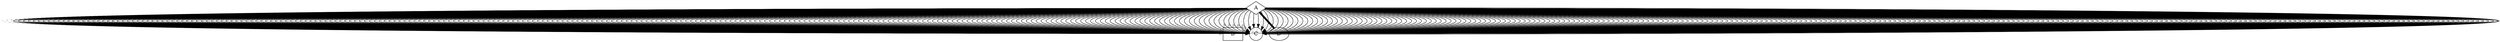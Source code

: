digraph test1 {

  A [shape=diamond]
  B [shape=box]
  C [shape=circle]

  A -> B [style=dashed, color=grey]
  A ->   C [shape=circle]

  A -> B [style=dashed, color=grey]
  A ->   C [shape=circle]

  A -> B [style=dashed, color=grey]
  A ->   C [shape=circle]

  A -> B [style=dashed, color=grey]
  A ->   C [shape=circle]

  A -> B [style=dashed, color=grey]
  A ->   C [shape=circle]

  A -> B [style=dashed, color=grey]
  A ->   C [shape=circle]

  A -> B [style=dashed, color=grey]
  A ->   C [shape=circle]

  A -> B [style=dashed, color=grey]
  A ->   C [shape=circle]

  A -> B [style=dashed, color=grey]
  A ->   C [shape=circle]

  A -> B [style=dashed, color=grey]
  A ->   C [shape=circle]

  A -> B [style=dashed, color=grey]
  A ->   C [shape=circle]

  A -> B [style=dashed, color=grey]
  A ->   C [shape=circle]

  A -> B [style=dashed, color=grey]
  A ->   C [shape=circle]

  A -> B [style=dashed, color=grey]
  A ->   C [shape=circle]

  A -> B [style=dashed, color=grey]
  A ->   C [shape=circle]

  A -> B [style=dashed, color=grey]
  A ->   C [shape=circle]

  A -> B [style=dashed, color=grey]
  A ->   C [shape=circle]

  A -> B [style=dashed, color=grey]
  A ->   C [shape=circle]

  A -> B [style=dashed, color=grey]
  A ->   C [shape=circle]

  A -> B [style=dashed, color=grey]
  A ->   C [shape=circle]

  A -> B [style=dashed, color=grey]
  A ->   C [shape=circle]

  A -> B [style=dashed, color=grey]
  A ->   C [shape=circle]

  A -> B [style=dashed, color=grey]
  A ->   C [shape=circle]

  A -> B [style=dashed, color=grey]
  A ->   C [shape=circle]

  A -> B [style=dashed, color=grey]
  A ->   C [shape=circle]

  A -> B [style=dashed, color=grey]
  A ->   C [shape=circle]

  A -> B [style=dashed, color=grey]
  A ->   C [shape=circle]

  A -> B [style=dashed, color=grey]
  A ->   C [shape=circle]

  A -> B [style=dashed, color=grey]
  A ->   C [shape=circle]

  A -> B [style=dashed, color=grey]
  A ->   C [shape=circle]

  A -> B [style=dashed, color=grey]
  A ->   C [shape=circle]

  A -> B [style=dashed, color=grey]
  A ->   C [shape=circle]

  A -> B [style=dashed, color=grey]
  A ->   C [shape=circle]

  A -> B [style=dashed, color=grey]
  A ->   C [shape=circle]

  A -> B [style=dashed, color=grey]
  A ->   C [shape=circle]

  A -> B [style=dashed, color=grey]
  A ->   C [shape=circle]

  A -> B [style=dashed, color=grey]
  A ->   C [shape=circle]

  A -> B [style=dashed, color=grey]
  A ->   C [shape=circle]

  A -> B [style=dashed, color=grey]
  A ->   C [shape=circle]

  A -> B [style=dashed, color=grey]
  A ->   C [shape=circle]

  A -> B [style=dashed, color=grey]
  A ->   C [shape=circle]

  A -> B [style=dashed, color=grey]
  A ->   C [shape=circle]

  A -> B [style=dashed, color=grey]
  A ->   C [shape=circle]

  A -> B [style=dashed, color=grey]
  A ->   C [shape=circle]

  A -> B [style=dashed, color=grey]
  A ->   C [shape=circle]

  A -> B [style=dashed, color=grey]
  A ->   C [shape=circle]

  A -> B [style=dashed, color=grey]
  A ->   C [shape=circle]

  A -> B [style=dashed, color=grey]
  A ->   C [shape=circle]

  A -> B [style=dashed, color=grey]
  A ->   C [shape=circle]

  A -> B [style=dashed, color=grey]
  A ->   C [shape=circle]

  A -> B [style=dashed, color=grey]
  A ->   C [shape=circle]

  A -> B [style=dashed, color=grey]
  A ->   C [shape=circle]

  A -> B [style=dashed, color=grey]
  A ->   C [shape=circle]

  A -> B [style=dashed, color=grey]
  A ->   C [shape=circle]

  A -> B [style=dashed, color=grey]
  A ->   C [shape=circle]

  A -> B [style=dashed, color=grey]
  A ->   C [shape=circle]

  A -> B [style=dashed, color=grey]
  A ->   C [shape=circle]

  A -> B [style=dashed, color=grey]
  A ->   C [shape=circle]

  A -> B [style=dashed, color=grey]
  A ->   C [shape=circle]

  A -> B [style=dashed, color=grey]
  A ->   C [shape=circle]

  A -> B [style=dashed, color=grey]
  A ->   C [shape=circle]

  A -> B [style=dashed, color=grey]
  A ->   C [shape=circle]

  A -> B [style=dashed, color=grey]
  A ->   C [shape=circle]

  A -> B [style=dashed, color=grey]
  A ->   C [shape=circle]

  A -> B [style=dashed, color=grey]
  A ->   C [shape=circle]

  A -> B [style=dashed, color=grey]
  A ->   C [shape=circle]

  A -> B [style=dashed, color=grey]
  A ->   C [shape=circle]

  A -> B [style=dashed, color=grey]
  A ->   C [shape=circle]

  A -> B [style=dashed, color=grey]
  A ->   C [shape=circle]

  A -> B [style=dashed, color=grey]
  A ->   C [shape=circle]

  A -> B [style=dashed, color=grey]
  A ->   C [shape=circle]

  A -> B [style=dashed, color=grey]
  A ->   C [shape=circle]

  A -> B [style=dashed, color=grey]
  A ->   C [shape=circle]

  A -> B [style=dashed, color=grey]
  A ->   C [shape=circle]

  A -> B [style=dashed, color=grey]
  A ->   C [shape=circle]

  A -> B [style=dashed, color=grey]
  A ->   C [shape=circle]

  A -> B [style=dashed, color=grey]
  A ->   C [shape=circle]

  A -> B [style=dashed, color=grey]
  A ->   C [shape=circle]

  A -> B [style=dashed, color=grey]
  A ->   C [shape=circle]

  A -> B [style=dashed, color=grey]
  A ->   C [shape=circle]

  A -> B [style=dashed, color=grey]
  A ->   C [shape=circle]

  A -> B [style=dashed, color=grey]
  A ->   C [shape=circle]

  A -> B [style=dashed, color=grey]
  A ->   C [shape=circle]

  A -> B [style=dashed, color=grey]
  A ->   C [shape=circle]

  A -> B [style=dashed, color=grey]
  A ->   C [shape=circle]

  A -> B [style=dashed, color=grey]
  A ->   C [shape=circle]

  A -> B [style=dashed, color=grey]
  A ->   C [shape=circle]

  A -> B [style=dashed, color=grey]
  A ->   C [shape=circle]

  A -> B [style=dashed, color=grey]
  A ->   C [shape=circle]

  A -> B [style=dashed, color=grey]
  A ->   C [shape=circle]

  A -> B [style=dashed, color=grey]
  A ->   C [shape=circle]

  A -> B [style=dashed, color=grey]
  A ->   C [shape=circle]

  A -> B [style=dashed, color=grey]
  A ->   C [shape=circle]

  A -> B [style=dashed, color=grey]
  A ->   C [shape=circle]

  A -> B [style=dashed, color=grey]
  A ->   C [shape=circle]

  A -> B [style=dashed, color=grey]
  A ->   C [shape=circle]

  A -> B [style=dashed, color=grey]
  A ->   C [shape=circle]

  A -> B [style=dashed, color=grey]
  A ->   C [shape=circle]

  A -> B [style=dashed, color=grey]
  A ->   C [shape=circle]

  A -> B [style=dashed, color=grey]
  A ->   C [shape=circle]

  A -> B [style=dashed, color=grey]
  A ->   C [shape=circle]

  A -> B [style=dashed, color=grey]
  A ->   C [shape=circle]

  A -> B [style=dashed, color=grey]
  A ->   C [shape=circle]

  A -> B [style=dashed, color=grey]
  A ->   C [shape=circle]

  A -> B [style=dashed, color=grey]
  A ->   C [shape=circle]

  A -> B [style=dashed, color=grey]
  A ->   C [shape=circle]

  A -> B [style=dashed, color=grey]
  A ->   C [shape=circle]

  A -> B [style=dashed, color=grey]
  A ->   C [shape=circle]

  A -> B [style=dashed, color=grey]
  A ->   C [shape=circle]

  A -> B [style=dashed, color=grey]
  A ->   C [shape=circle]

  A -> B [style=dashed, color=grey]
  A ->   C [shape=circle]

  A -> B [style=dashed, color=grey]
  A ->   C [shape=circle]

  A -> B [style=dashed, color=grey]
  A ->   C [shape=circle]

  A -> B [style=dashed, color=grey]
  A ->   C [shape=circle]

  A -> B [style=dashed, color=grey]
  A ->   C [shape=circle]

  A -> B [style=dashed, color=grey]
  A ->   C [shape=circle]

  A -> B [style=dashed, color=grey]
  A ->   C [shape=circle]

  A -> B [style=dashed, color=grey]
  A ->   C [shape=circle]

  A -> B [style=dashed, color=grey]
  A ->   C [shape=circle]

  A -> B [style=dashed, color=grey]
  A ->   C [shape=circle]

  A -> B [style=dashed, color=grey]
  A ->   C [shape=circle]

  A -> B [style=dashed, color=grey]
  A ->   C [shape=circle]

  A -> B [style=dashed, color=grey]
  A ->   C [shape=circle]

  A -> B [style=dashed, color=grey]
  A ->   C [shape=circle]

  A -> B [style=dashed, color=grey]
  A ->   C [shape=circle]

  A -> B [style=dashed, color=grey]
  A ->   C [shape=circle]

  A -> B [style=dashed, color=grey]
  A ->   C [shape=circle]

  A -> B [style=dashed, color=grey]
  A ->   C [shape=circle]

  A -> B [style=dashed, color=grey]
  A ->   C [shape=circle]

  A -> B [style=dashed, color=grey]
  A ->   C [shape=circle]

  A -> B [style=dashed, color=grey]
  A ->   C [shape=circle]

  A -> B [style=dashed, color=grey]
  A ->   C [shape=circle]

  A -> B [style=dashed, color=grey]
  A ->   C [shape=circle]

  A -> B [style=dashed, color=grey]
  A ->   C [shape=circle]

  A -> B [style=dashed, color=grey]
  A ->   C [shape=circle]

  A -> B [style=dashed, color=grey]
  A ->   C [shape=circle]

  A -> B [style=dashed, color=grey]
  A ->   C [shape=circle]

  A -> B [style=dashed, color=grey]
  A ->   C [shape=circle]

  A -> B [style=dashed, color=grey]
  A ->   C [shape=circle]

  A -> B [style=dashed, color=grey]
  A ->   C [shape=circle]

  A -> B [style=dashed, color=grey]
  A ->   C [shape=circle]

  A -> B [style=dashed, color=grey]
  A ->   C [shape=circle]

  A -> B [style=dashed, color=grey]
  A ->   C [shape=circle]

  A -> B [style=dashed, color=grey]
  A ->   C [shape=circle]

  A -> B [style=dashed, color=grey]
  A ->   C [shape=circle]

  A -> B [style=dashed, color=grey]
  A ->   C [shape=circle]

  A -> B [style=dashed, color=grey]
  A ->   C [shape=circle]

  A -> B [style=dashed, color=grey]
  A ->   C [shape=circle]

  A -> B [style=dashed, color=grey]
  A ->   C [shape=circle]

  A -> B [style=dashed, color=grey]
  A ->   C [shape=circle]

  A -> B [style=dashed, color=grey]
  A ->   C [shape=circle]

  A -> B [style=dashed, color=grey]
  A ->   C [shape=circle]

  A -> B [style=dashed, color=grey]
  A ->   C [shape=circle]

  A -> B [style=dashed, color=grey]
  A ->   C [shape=circle]

  A -> B [style=dashed, color=grey]
  A ->   C [shape=circle]

  A -> B [style=dashed, color=grey]
  A ->   C [shape=circle]

  A -> B [style=dashed, color=grey]
  A ->   C [shape=circle]

  A -> B [style=dashed, color=grey]
  A ->   C [shape=circle]

  A -> B [style=dashed, color=grey]
  A ->   C [shape=circle]

  A -> B [style=dashed, color=grey]
  A ->   C [shape=circle]

  A -> B [style=dashed, color=grey]
  A ->   C [shape=circle]

  A -> B [style=dashed, color=grey]
  A ->   C [shape=circle]

  A -> B [style=dashed, color=grey]
  A ->   C [shape=circle]

  A -> B [style=dashed, color=grey]
  A ->   C [shape=circle]

  A -> B [style=dashed, color=grey]
  A ->   C [shape=circle]

  A -> B [style=dashed, color=grey]
  A ->   C [shape=circle]

  A -> B [style=dashed, color=grey]
  A ->   C [shape=circle]

  A -> B [style=dashed, color=grey]
  A ->   C [shape=circle]

  A -> B [style=dashed, color=grey]
  A ->   C [shape=circle]

  A -> B [style=dashed, color=grey]
  A ->   C [shape=circle]

  A -> B [style=dashed, color=grey]
  A ->   C [shape=circle]

  A -> B [style=dashed, color=grey]
  A ->   C [shape=circle]

  A -> B [style=dashed, color=grey]
  A ->   C [shape=circle]

  A -> B [style=dashed, color=grey]
  A ->   C [shape=circle]

  A -> B [style=dashed, color=grey]
  A ->   C [shape=circle]

  A -> B [style=dashed, color=grey]
  A ->   C [shape=circle]

  A -> B [style=dashed, color=grey]
  A ->   C [shape=circle]

  A -> B [style=dashed, color=grey]
  A ->   C [shape=circle]

  A -> B [style=dashed, color=grey]
  A ->   C [shape=circle]

  A -> B [style=dashed, color=grey]
  A ->   C [shape=circle]

  A -> B [style=dashed, color=grey]
  A ->   C [shape=circle]

  A -> B [style=dashed, color=grey]
  A ->   C [shape=circle]

  A -> B [style=dashed, color=grey]
  A ->   C [shape=circle]

  A -> B [style=dashed, color=grey]
  A ->   C [shape=circle]

  A -> B [style=dashed, color=grey]
  A ->   C [shape=circle]

  A -> B [style=dashed, color=grey]
  A ->   C [shape=circle]

  A -> B [style=dashed, color=grey]
  A ->   C [shape=circle]

  A -> B [style=dashed, color=grey]
  A ->   C [shape=circle]

  A -> B [style=dashed, color=grey]
  A ->   C [shape=circle]

  A -> B [style=dashed, color=grey]
  A ->   C [shape=circle]

  A -> B [style=dashed, color=grey]
  A ->   C [shape=circle]

  A -> B [style=dashed, color=grey]
  A ->   C [shape=circle]

  A -> B [style=dashed, color=grey]
  A ->   C [shape=circle]

  A -> B [style=dashed, color=grey]
  A ->   C [shape=circle]

  A -> B [style=dashed, color=grey]
  A ->   C [shape=circle]

  A -> B [style=dashed, color=grey]
  A ->   C [shape=circle]

  A -> B [style=dashed, color=grey]
  A ->   C [shape=circle]

  A -> B [style=dashed, color=grey]
  A ->   C [shape=circle]

  A -> B [style=dashed, color=grey]
  A ->   C [shape=circle]

  A -> B [style=dashed, color=grey]
  A ->   C [shape=circle]

  A -> B [style=dashed, color=grey]
  A ->   C [shape=circle]

  A -> B [style=dashed, color=grey]
  A ->   C [shape=circle]

  A -> B [style=dashed, color=grey]
  A ->   C [shape=circle]

  A -> B [style=dashed, color=grey]
  A ->   C [shape=circle]

  A -> B [style=dashed, color=grey]
  A ->   C [shape=circle]

  A -> B [style=dashed, color=grey]
  A ->   C [shape=circle]

  A -> B [style=dashed, color=grey]
  A ->   C [shape=circle]

  A -> B [style=dashed, color=grey]
  A ->   C [shape=circle]

  A -> B [style=dashed, color=grey]
  A ->   C [shape=circle]

  A -> B [style=dashed, color=grey]
  A ->   C [shape=circle]

  A -> B [style=dashed, color=grey]
  A ->   C [shape=circle]

  A -> B [style=dashed, color=grey]
  A ->   C [shape=circle]

  A -> B [style=dashed, color=grey]
  A ->   C [shape=circle]

  A -> B [style=dashed, color=grey]
  A ->   C [shape=circle]

  A -> B [style=dashed, color=grey]
  A ->   C [shape=circle]

  A -> B [style=dashed, color=grey]
  A ->   C [shape=circle]

  A -> B [style=dashed, color=grey]
  A ->   C [shape=circle]

  A -> B [style=dashed, color=grey]
  A ->   C [shape=circle]

  A -> B [style=dashed, color=grey]
  A ->   C [shape=circle]

  A -> B [style=dashed, color=grey]
  A ->   C [shape=circle]

  A -> B [style=dashed, color=grey]
  A ->   C [shape=circle]

  A -> B [style=dashed, color=grey]
  A ->   C [shape=circle]

  A -> B [style=dashed, color=grey]
  A ->   C [shape=circle]

  A -> B [style=dashed, color=grey]
  A ->   C [shape=circle]

  A -> B [style=dashed, color=grey]
  A ->   C [shape=circle]

  A -> B [style=dashed, color=grey]
  A ->   C [shape=circle]

  A -> B [style=dashed, color=grey]
  A ->   C [shape=circle]

  A -> B [style=dashed, color=grey]
  A ->   C [shape=circle]

  A -> B [style=dashed, color=grey]
  A ->   C [shape=circle]

  A -> B [style=dashed, color=grey]
  A ->   C [shape=circle]

  A -> B [style=dashed, color=grey]
  A ->   C [shape=circle]

  A -> B [style=dashed, color=grey]
  A ->   C [shape=circle]

  A -> B [style=dashed, color=grey]
  A ->   C [shape=circle]

  A -> B [style=dashed, color=grey]
  A ->   C [shape=circle]

  A -> B [style=dashed, color=grey]
  A ->   C [shape=circle]

  A -> B [style=dashed, color=grey]
  A ->   C [shape=circle]

  A -> B [style=dashed, color=grey]
  A ->   C [shape=circle]

  A -> B [style=dashed, color=grey]
  A ->   C [shape=circle]

  A -> B [style=dashed, color=grey]
  A ->   C [shape=circle]

  A -> B [style=dashed, color=grey]
  A ->   C [shape=circle]

  A -> B [style=dashed, color=grey]
  A ->   C [shape=circle]

  A -> B [style=dashed, color=grey]
  A ->   C [shape=circle]

  A -> B [style=dashed, color=grey]
  A ->   C [shape=circle]

  A -> B [style=dashed, color=grey]
  A ->   C [shape=circle]

  A -> B [style=dashed, color=grey]
  A ->   C [shape=circle]

  A -> B [style=dashed, color=grey]
  A ->   C [shape=circle]

  A -> B [style=dashed, color=grey]
  A ->   C [shape=circle]

  A -> B [style=dashed, color=grey]
  A ->   C [shape=circle]

  A -> B [style=dashed, color=grey]
  A ->   C [shape=circle]

  A -> B [style=dashed, color=grey]
  A ->   C [shape=circle]

  A -> B [style=dashed, color=grey]
  A ->   C [shape=circle]

  A -> B [style=dashed, color=grey]
  A ->   C [shape=circle]

  A -> B [style=dashed, color=grey]
  A ->   C [shape=circle]

  A -> B [style=dashed, color=grey]
  A ->   C [shape=circle]

  A -> B [style=dashed, color=grey]
  A ->   C [shape=circle]

  A -> B [style=dashed, color=grey]
  A ->   C [shape=circle]

  A -> B [style=dashed, color=grey]
  A ->   C [shape=circle]

  A -> B [style=dashed, color=grey]
  A ->   C [shape=circle]

  A -> B [style=dashed, color=grey]
  A ->   C [shape=circle]

  A -> B [style=dashed, color=grey]
  A ->   C [shape=circle]

  A -> B [style=dashed, color=grey]
  A ->   C [shape=circle]

  A -> B [style=dashed, color=grey]
  A ->   C [shape=circle]

  A -> B [style=dashed, color=grey]
  A ->   C [shape=circle]

  A -> B [style=dashed, color=grey]
  A ->   C [shape=circle]

  A -> B [style=dashed, color=grey]
  A ->   C [shape=circle]

  A -> B [style=dashed, color=grey]
  A ->   C [shape=circle]

  A -> B [style=dashed, color=grey]
  A ->   C [shape=circle]

  A -> B [style=dashed, color=grey]
  A ->   C [shape=circle]

  A -> B [style=dashed, color=grey]
  A ->   C [shape=circle]

  A -> B [style=dashed, color=grey]
  A ->   C [shape=circle]

  A -> B [style=dashed, color=grey]
  A ->   C [shape=circle]

  A -> B [style=dashed, color=grey]
  A ->   C [shape=circle]

  A -> B [style=dashed, color=grey]
  A ->   C [shape=circle]

  A -> B [style=dashed, color=grey]
  A ->   C [shape=circle]

  A -> B [style=dashed, color=grey]
  A ->   C [shape=circle]

  A -> B [style=dashed, color=grey]
  A ->   C [shape=circle]

  A -> B [style=dashed, color=grey]
  A ->   C [shape=circle]

  A -> B [style=dashed, color=grey]
  A ->   C [shape=circle]

  A -> B [style=dashed, color=grey]
  A ->   C [shape=circle]

  A -> B [style=dashed, color=grey]
  A ->   C [shape=circle]

  A -> B [style=dashed, color=grey]
  A ->   C [shape=circle]

  A -> B [style=dashed, color=grey]
  A ->   C [shape=circle]

  A -> B [style=dashed, color=grey]
  A ->   C [shape=circle]

  A -> B [style=dashed, color=grey]
  A ->   C [shape=circle]

  A -> B [style=dashed, color=grey]
  A ->   C [shape=circle]

  A -> B [style=dashed, color=grey]
  A ->   C [shape=circle]

  A -> B [style=dashed, color=grey]
  A ->   C [shape=circle]

  A -> B [style=dashed, color=grey]
  A ->   C [shape=circle]

  A -> B [style=dashed, color=grey]
  A ->   C [shape=circle]

  A -> B [style=dashed, color=grey]
  A ->   C [shape=circle]

  A -> B [style=dashed, color=grey]
  A ->   C [shape=circle]

  A -> B [style=dashed, color=grey]
  A ->   C [shape=circle]

  A -> B [style=dashed, color=grey]
  A ->   C [shape=circle]

  A -> B [style=dashed, color=grey]
  A ->   C [shape=circle]

  A -> B [style=dashed, color=grey]
  A ->   C [shape=circle]

  A -> B [style=dashed, color=grey]
  A ->   C [shape=circle]

  A -> B [style=dashed, color=grey]
  A ->   C [shape=circle]

  A -> B [style=dashed, color=grey]
  A ->   C [shape=circle]

  A -> B [style=dashed, color=grey]
  A ->   C [shape=circle]

  A -> B [style=dashed, color=grey]
  A ->   C [shape=circle]

  A -> B [style=dashed, color=grey]
  A ->   C [shape=circle]

  A -> B [style=dashed, color=grey]
  A ->   C [shape=circle]

  A -> B [style=dashed, color=grey]
  A ->   C [shape=circle]

  A -> B [style=dashed, color=grey]
  A ->   C [shape=circle]

  A -> B [style=dashed, color=grey]
  A ->   C [shape=circle]

  A -> B [style=dashed, color=grey]
  A ->   C [shape=circle]

  A -> B [style=dashed, color=grey]
  A ->   C [shape=circle]

  A -> B [style=dashed, color=grey]
  A ->   C [shape=circle]

  A -> B [style=dashed, color=grey]
  A ->   C [shape=circle]

  A -> B [style=dashed, color=grey]
  A ->   C [shape=circle]

  A -> B [style=dashed, color=grey]
  A ->   C [shape=circle]

  A -> B [style=dashed, color=grey]
  A ->   C [shape=circle]

  A -> B [style=dashed, color=grey]
  A ->   C [shape=circle]

  A -> B [style=dashed, color=grey]
  A ->   C [shape=circle]

  A -> B [style=dashed, color=grey]
  A ->   C [shape=circle]

  A -> B [style=dashed, color=grey]
  A ->   C [shape=circle]

  A -> B [style=dashed, color=grey]
  A ->   C [shape=circle]

  A -> B [style=dashed, color=grey]
  A ->   C [shape=circle]

  A -> B [style=dashed, color=grey]
  A ->   C [shape=circle]

  A -> B [style=dashed, color=grey]
  A ->   C [shape=circle]

  A -> B [style=dashed, color=grey]
  A ->   C [shape=circle]

  A -> B [style=dashed, color=grey]
  A ->   C [shape=circle]

  A -> B [style=dashed, color=grey]
  A ->   C [shape=circle]

  A -> B [style=dashed, color=grey]
  A ->   C [shape=circle]

  A -> B [style=dashed, color=grey]
  A ->   C [shape=circle]

  A -> B [style=dashed, color=grey]
  A ->   C [shape=circle]

  A -> B [style=dashed, color=grey]
  A ->   C [shape=circle]

  A -> B [style=dashed, color=grey]
  A ->   C [shape=circle]

  A -> B [style=dashed, color=grey]
  A ->   C [shape=circle]

  A -> B [style=dashed, color=grey]
  A ->   C [shape=circle]

  A -> B [style=dashed, color=grey]
  A ->   C [shape=circle]

  A -> B [style=dashed, color=grey]
  A ->   C [shape=circle]

  A -> B [style=dashed, color=grey]
  A ->   C [shape=circle]

  A -> B [style=dashed, color=grey]
  A ->   C [shape=circle]

  A -> B [style=dashed, color=grey]
  A ->   C [shape=circle]

  A -> B [style=dashed, color=grey]
  A ->   C [shape=circle]

  A -> B [style=dashed, color=grey]
  A ->   C [shape=circle]

  A -> B [style=dashed, color=grey]
  A ->   C [shape=circle]

  A -> B [style=dashed, color=grey]
  A ->   C [shape=circle]

  A -> B [style=dashed, color=grey]
  A ->   C [shape=circle]

  A -> B [style=dashed, color=grey]
  A ->   C [shape=circle]

  A -> B [style=dashed, color=grey]
  A ->   C [shape=circle]

  A -> B [style=dashed, color=grey]
  A ->   C [shape=circle]

  A -> B [style=dashed, color=grey]
  A ->   C [shape=circle]

  A -> B [style=dashed, color=grey]
  A ->   C [shape=circle]

  A -> B [style=dashed, color=grey]
  A ->   C [shape=circle]

  A -> B [style=dashed, color=grey]
  A ->   C [shape=circle]

  A -> B [style=dashed, color=grey]
  A ->   C [shape=circle]

  A -> B [style=dashed, color=grey]
  A ->   C [shape=circle]

  A -> B [style=dashed, color=grey]
  A ->   C [shape=circle]

  A -> B [style=dashed, color=grey]
  A ->   C [shape=circle]

  A -> B [style=dashed, color=grey]
  A ->   C [shape=circle]

  A -> B [style=dashed, color=grey]
  A ->   C [shape=circle]

  A -> B [style=dashed, color=grey]
  A ->   C [shape=circle]

  A -> B [style=dashed, color=grey]
  A ->   C [shape=circle]

  A -> B [style=dashed, color=grey]
  A ->   C [shape=circle]

  A -> B [style=dashed, color=grey]
  A ->   C [shape=circle]

  A -> B [style=dashed, color=grey]
  A ->   C [shape=circle]

  A -> B [style=dashed, color=grey]
  A ->   C [shape=circle]

  A -> B [style=dashed, color=grey]
  A ->   C [shape=circle]

  A -> B [style=dashed, color=grey]
  A ->   C [shape=circle]

  A -> B [style=dashed, color=grey]
  A ->   C [shape=circle]

  A -> B [style=dashed, color=grey]
  A ->   C [shape=circle]

  A -> B [style=dashed, color=grey]
  A ->   C [shape=circle]

  A -> B [style=dashed, color=grey]
  A ->   C [shape=circle]

  A -> B [style=dashed, color=grey]
  A ->   C [shape=circle]

  A -> B [style=dashed, color=grey]
  A ->   C [shape=circle]

  A -> B [style=dashed, color=grey]
  A ->   C [shape=circle]

  A -> B [style=dashed, color=grey]
  A ->   C [shape=circle]

  A -> B [style=dashed, color=grey]
  A ->   C [shape=circle]

  A -> B [style=dashed, color=grey]
  A ->   C [shape=circle]

  A -> B [style=dashed, color=grey]
  A ->   C [shape=circle]

  A -> B [style=dashed, color=grey]
  A ->   C [shape=circle]

  A -> B [style=dashed, color=grey]
  A ->   C [shape=circle]

  A -> B [style=dashed, color=grey]
  A ->   C [shape=circle]

  A -> B [style=dashed, color=grey]
  A ->   C [shape=circle]

  A -> B [style=dashed, color=grey]
  A ->   C [shape=circle]

  A -> B [style=dashed, color=grey]
  A ->   C [shape=circle]

  A -> B [style=dashed, color=grey]
  A ->   C [shape=circle]

  A -> B [style=dashed, color=grey]
  A ->   C [shape=circle]

  A -> B [style=dashed, color=grey]
  A ->   C [shape=circle]

  A -> B [style=dashed, color=grey]
  A ->   C [shape=circle]

  A -> B [style=dashed, color=grey]
  A ->   C [shape=circle]

  A -> B [style=dashed, color=grey]
  A ->   C [shape=circle]

  A -> B [style=dashed, color=grey]
  A ->   C [shape=circle]

  A -> B [style=dashed, color=grey]
  A ->   C [shape=circle]

  A -> B [style=dashed, color=grey]
  A ->   C [shape=circle]

  A -> B [style=dashed, color=grey]
  A ->   C [shape=circle]

  A -> B [style=dashed, color=grey]
  A ->   C [shape=circle]

  A -> B [style=dashed, color=grey]
  A ->   C [shape=circle]

  A -> B [style=dashed, color=grey]
  A ->   C [shape=circle]

  A -> B [style=dashed, color=grey]
  A ->   C [shape=circle]

  A -> B [style=dashed, color=grey]
  A ->   C [shape=circle]

  A -> B [style=dashed, color=grey]
  A ->   C [shape=circle]

  A -> B [style=dashed, color=grey]
  A ->   C [shape=circle]

  A -> B [style=dashed, color=grey]
  A ->   C [shape=circle]

  A -> B [style=dashed, color=grey]
  A ->   C [shape=circle]

  A -> B [style=dashed, color=grey]
  A ->   C [shape=circle]

  A -> B [style=dashed, color=grey]
  A ->   C [shape=circle]

  A -> B [style=dashed, color=grey]
  A ->   C [shape=circle]

  A -> B [style=dashed, color=grey]
  A ->   C [shape=circle]

  A -> B [style=dashed, color=grey]
  A ->   C [shape=circle]

  A -> B [style=dashed, color=grey]
  A ->   C [shape=circle]

  A -> B [style=dashed, color=grey]
  A ->   C [shape=circle]

  A -> B [style=dashed, color=grey]
  A ->   C [shape=circle]

  A -> B [style=dashed, color=grey]
  A ->   C [shape=circle]

  A -> B [style=dashed, color=grey]
  A ->   C [shape=circle]

  A -> B [style=dashed, color=grey]
  A ->   C [shape=circle]

  A -> B [style=dashed, color=grey]
  A ->   C [shape=circle]

  A -> B [style=dashed, color=grey]
  A ->   C [shape=circle]

  A -> B [style=dashed, color=grey]
  A ->   C [shape=circle]

  A -> B [style=dashed, color=grey]
  A ->   C [shape=circle]

  A -> B [style=dashed, color=grey]
  A ->   C [shape=circle]

  A -> B [style=dashed, color=grey]
  A ->   C [shape=circle]

  A -> B [style=dashed, color=grey]
  A ->   C [shape=circle]

  A -> B [style=dashed, color=grey]
  A ->   C [shape=circle]

  A -> B [style=dashed, color=grey]
  A ->   C [shape=circle]

  A -> B [style=dashed, color=grey]
  A ->   C [shape=circle]

  A -> B [style=dashed, color=grey]
  A ->   C [shape=circle]

  A -> B [style=dashed, color=grey]
  A ->   C [shape=circle]

  A -> B [style=dashed, color=grey]
  A ->   C [shape=circle]

  A -> B [style=dashed, color=grey]
  A ->   C [shape=circle]

  A -> B [style=dashed, color=grey]
  A ->   C [shape=circle]

  A -> B [style=dashed, color=grey]
  A ->   C [shape=circle]

  A -> B [style=dashed, color=grey]
  A ->   C [shape=circle]

  A -> B [style=dashed, color=grey]
  A ->   C [shape=circle]

  A -> B [style=dashed, color=grey]
  A ->   C [shape=circle]

  A -> B [style=dashed, color=grey]
  A ->   C [shape=circle]

  A -> B [style=dashed, color=grey]
  A ->   C [shape=circle]

  A -> B [style=dashed, color=grey]
  A ->   C [shape=circle]

  A -> B [style=dashed, color=grey]
  A ->   C [shape=circle]

  A -> B [style=dashed, color=grey]
  A ->   C [shape=circle]

  A -> B [style=dashed, color=grey]
  A ->   C [shape=circle]

  A -> B [style=dashed, color=grey]
  A ->   C [shape=circle]

  A -> B [style=dashed, color=grey]
  A ->   C [shape=circle]

  A -> B [style=dashed, color=grey]
  A ->   C [shape=circle]

  A -> B [style=dashed, color=grey]
  A ->   C [shape=circle]

  A -> B [style=dashed, color=grey]
  A ->   C [shape=circle]

  A -> B [style=dashed, color=grey]
  A ->   C [shape=circle]

  A -> B [style=dashed, color=grey]
  A ->   C [shape=circle]

  A -> B [style=dashed, color=grey]
  A ->   C [shape=circle]

  A -> B [style=dashed, color=grey]
  A ->   C [shape=circle]

  A -> B [style=dashed, color=grey]
  A ->   C [shape=circle]

  A -> B [style=dashed, color=grey]
  A ->   C [shape=circle]

  A -> B [style=dashed, color=grey]
  A ->   C [shape=circle]

  A -> B [style=dashed, color=grey]
  A ->   C [shape=circle]

  A -> B [style=dashed, color=grey]
  A ->   C [shape=circle]

  A -> B [style=dashed, color=grey]
  A ->   C [shape=circle]

  A -> B [style=dashed, color=grey]
  A ->   C [shape=circle]

  A -> B [style=dashed, color=grey]
  A ->   C [shape=circle]

  A -> B [style=dashed, color=grey]
  A ->   C [shape=circle]

  A -> B [style=dashed, color=grey]
  A ->   C [shape=circle]

  A -> B [style=dashed, color=grey]
  A ->   C [shape=circle]

  A -> B [style=dashed, color=grey]
  A ->   C [shape=circle]

  A -> B [style=dashed, color=grey]
  A ->   C [shape=circle]

  A -> B [style=dashed, color=grey]
  A ->   C [shape=circle]

  A -> B [style=dashed, color=grey]
  A ->   C [shape=circle]

  A -> B [style=dashed, color=grey]
  A ->   C [shape=circle]

  A -> B [style=dashed, color=grey]
  A ->   C [shape=circle]

  A -> B [style=dashed, color=grey]
  A ->   C [shape=circle]

  A -> B [style=dashed, color=grey]
  A ->   C [shape=circle]

  A -> B [style=dashed, color=grey]
  A ->   C [shape=circle]

  A -> B [style=dashed, color=grey]
  A ->   C [shape=circle]

  A -> B [style=dashed, color=grey]
  A ->   C [shape=circle]

  A -> B [style=dashed, color=grey]
  A ->   C [shape=circle]

  A -> B [style=dashed, color=grey]
  A ->   C [shape=circle]

  A -> B [style=dashed, color=grey]
  A ->   C [shape=circle]

  A -> B [style=dashed, color=grey]
  A ->   C [shape=circle]

  A -> B [style=dashed, color=grey]
  A ->   C [shape=circle]

  A -> B [style=dashed, color=grey]
  A ->   C [shape=circle]

  A -> B [style=dashed, color=grey]
  A ->   C [shape=circle]

  A -> B [style=dashed, color=grey]
  A ->   C [shape=circle]

  A -> B [style=dashed, color=grey]
  A ->   C [shape=circle]

  A -> B [style=dashed, color=grey]
  A ->   C [shape=circle]

  A -> B [style=dashed, color=grey]
  A ->   C [shape=circle]

  A -> B [style=dashed, color=grey]
  A ->   C [shape=circle]

  A -> B [style=dashed, color=grey]
  A ->   C [shape=circle]

  A -> B [style=dashed, color=grey]
  A ->   C [shape=circle]

  A -> B [style=dashed, color=grey]
  A ->   C [shape=circle]

  A -> B [style=dashed, color=grey]
  A ->   C [shape=circle]

  A -> B [style=dashed, color=grey]
  A ->   C [shape=circle]

  A -> B [style=dashed, color=grey]
  A ->   C [shape=circle]

  A -> B [style=dashed, color=grey]
  A ->   C [shape=circle]

  A -> B [style=dashed, color=grey]
  A ->   C [shape=circle]

  A -> B [style=dashed, color=grey]
  A ->   C [shape=circle]

  A -> B [style=dashed, color=grey]
  A ->   C [shape=circle]

  A -> B [style=dashed, color=grey]
  A ->   C [shape=circle]

  A -> B [style=dashed, color=grey]
  A ->   C [shape=circle]

  A -> B [style=dashed, color=grey]
  A ->   C [shape=circle]

  A -> B [style=dashed, color=grey]
  A ->   C [shape=circle]

  A -> B [style=dashed, color=grey]
  A ->   C [shape=circle]

  A -> B [style=dashed, color=grey]
  A ->   C [shape=circle]

  A -> B [style=dashed, color=grey]
  A ->   C [shape=circle]

  A -> B [style=dashed, color=grey]
  A ->   C [shape=circle]

  A -> B [style=dashed, color=grey]
  A ->   C [shape=circle]

  A -> B [style=dashed, color=grey]
  A ->   C [shape=circle]

  A -> B [style=dashed, color=grey]
  A ->   C [shape=circle]

  A -> B [style=dashed, color=grey]
  A ->   C [shape=circle]

  A -> B [style=dashed, color=grey]
  A ->   C [shape=circle]

  A -> B [style=dashed, color=grey]
  A ->   C [shape=circle]

  A -> B [style=dashed, color=grey]
  A ->   C [shape=circle]

  A -> B [style=dashed, color=grey]
  A ->   C [shape=circle]

  A -> B [style=dashed, color=grey]
  A ->   C [shape=circle]

  A -> B [style=dashed, color=grey]
  A -> C [color="black:invis:black"]
  A -> D [penwidth=5, arrowhead=none]

}
